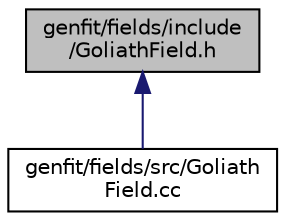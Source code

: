 digraph "genfit/fields/include/GoliathField.h"
{
 // LATEX_PDF_SIZE
  edge [fontname="Helvetica",fontsize="10",labelfontname="Helvetica",labelfontsize="10"];
  node [fontname="Helvetica",fontsize="10",shape=record];
  Node1 [label="genfit/fields/include\l/GoliathField.h",height=0.2,width=0.4,color="black", fillcolor="grey75", style="filled", fontcolor="black",tooltip=" "];
  Node1 -> Node2 [dir="back",color="midnightblue",fontsize="10",style="solid",fontname="Helvetica"];
  Node2 [label="genfit/fields/src/Goliath\lField.cc",height=0.2,width=0.4,color="black", fillcolor="white", style="filled",URL="$GoliathField_8cc.html",tooltip=" "];
}
